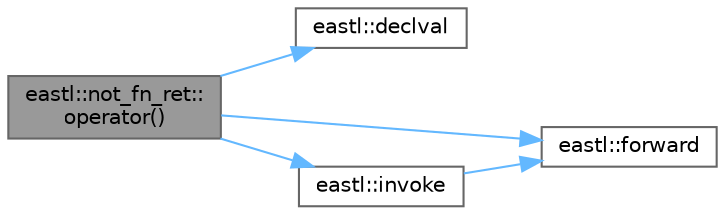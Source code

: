 digraph "eastl::not_fn_ret::operator()"
{
 // LATEX_PDF_SIZE
  bgcolor="transparent";
  edge [fontname=Helvetica,fontsize=10,labelfontname=Helvetica,labelfontsize=10];
  node [fontname=Helvetica,fontsize=10,shape=box,height=0.2,width=0.4];
  rankdir="LR";
  Node1 [id="Node000001",label="eastl::not_fn_ret::\loperator()",height=0.2,width=0.4,color="gray40", fillcolor="grey60", style="filled", fontcolor="black",tooltip=" "];
  Node1 -> Node2 [id="edge5_Node000001_Node000002",color="steelblue1",style="solid",tooltip=" "];
  Node2 [id="Node000002",label="eastl::declval",height=0.2,width=0.4,color="grey40", fillcolor="white", style="filled",URL="$namespaceeastl.html#aa81eff4ca797fb501eb33daa5468f983",tooltip=" "];
  Node1 -> Node3 [id="edge6_Node000001_Node000003",color="steelblue1",style="solid",tooltip=" "];
  Node3 [id="Node000003",label="eastl::forward",height=0.2,width=0.4,color="grey40", fillcolor="white", style="filled",URL="$namespaceeastl.html#a36662e86289d74a927ced4b51496fce5",tooltip=" "];
  Node1 -> Node4 [id="edge7_Node000001_Node000004",color="steelblue1",style="solid",tooltip=" "];
  Node4 [id="Node000004",label="eastl::invoke",height=0.2,width=0.4,color="grey40", fillcolor="white", style="filled",URL="$namespaceeastl.html#afecc703e5abfd2fcd6f342e3e345249e",tooltip=" "];
  Node4 -> Node3 [id="edge8_Node000004_Node000003",color="steelblue1",style="solid",tooltip=" "];
}
